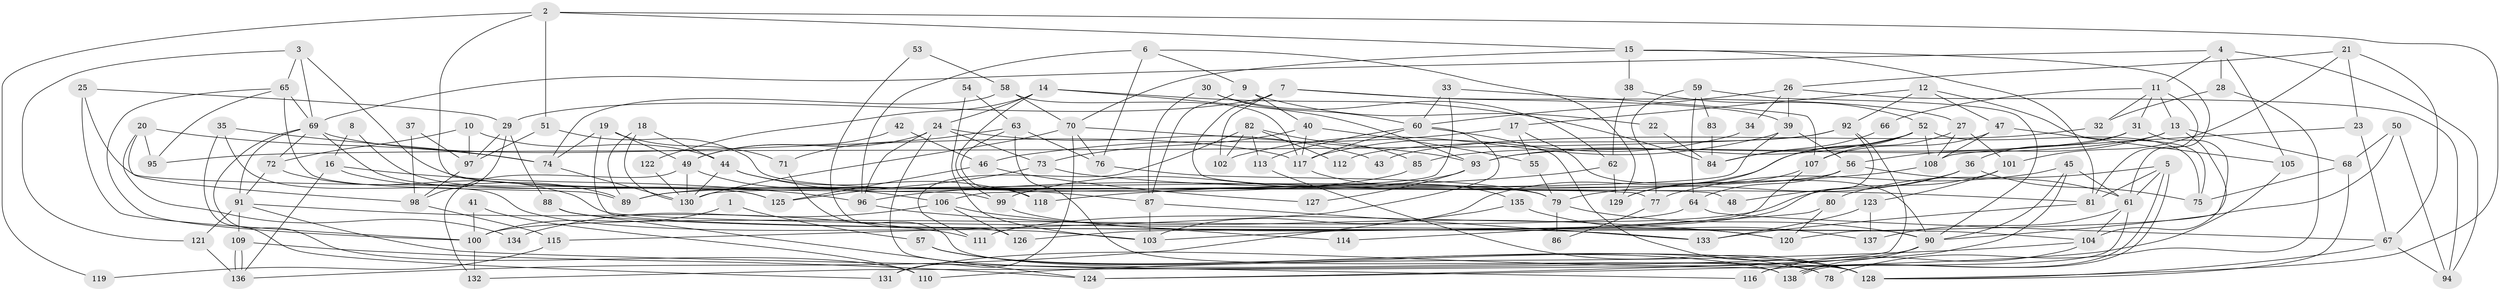 // Generated by graph-tools (version 1.1) at 2025/15/03/09/25 04:15:03]
// undirected, 138 vertices, 276 edges
graph export_dot {
graph [start="1"]
  node [color=gray90,style=filled];
  1;
  2;
  3;
  4;
  5;
  6;
  7;
  8;
  9;
  10;
  11;
  12;
  13;
  14;
  15;
  16;
  17;
  18;
  19;
  20;
  21;
  22;
  23;
  24;
  25;
  26;
  27;
  28;
  29;
  30;
  31;
  32;
  33;
  34;
  35;
  36;
  37;
  38;
  39;
  40;
  41;
  42;
  43;
  44;
  45;
  46;
  47;
  48;
  49;
  50;
  51;
  52;
  53;
  54;
  55;
  56;
  57;
  58;
  59;
  60;
  61;
  62;
  63;
  64;
  65;
  66;
  67;
  68;
  69;
  70;
  71;
  72;
  73;
  74;
  75;
  76;
  77;
  78;
  79;
  80;
  81;
  82;
  83;
  84;
  85;
  86;
  87;
  88;
  89;
  90;
  91;
  92;
  93;
  94;
  95;
  96;
  97;
  98;
  99;
  100;
  101;
  102;
  103;
  104;
  105;
  106;
  107;
  108;
  109;
  110;
  111;
  112;
  113;
  114;
  115;
  116;
  117;
  118;
  119;
  120;
  121;
  122;
  123;
  124;
  125;
  126;
  127;
  128;
  129;
  130;
  131;
  132;
  133;
  134;
  135;
  136;
  137;
  138;
  1 -- 57;
  1 -- 100;
  2 -- 15;
  2 -- 99;
  2 -- 51;
  2 -- 119;
  2 -- 128;
  3 -- 79;
  3 -- 69;
  3 -- 65;
  3 -- 121;
  4 -- 11;
  4 -- 94;
  4 -- 28;
  4 -- 69;
  4 -- 105;
  5 -- 61;
  5 -- 138;
  5 -- 138;
  5 -- 80;
  5 -- 81;
  6 -- 96;
  6 -- 129;
  6 -- 9;
  6 -- 76;
  7 -- 29;
  7 -- 27;
  7 -- 39;
  7 -- 48;
  7 -- 102;
  8 -- 16;
  8 -- 125;
  9 -- 87;
  9 -- 22;
  9 -- 40;
  10 -- 44;
  10 -- 72;
  10 -- 97;
  11 -- 31;
  11 -- 81;
  11 -- 13;
  11 -- 32;
  11 -- 66;
  12 -- 75;
  12 -- 47;
  12 -- 17;
  12 -- 92;
  13 -- 56;
  13 -- 68;
  13 -- 85;
  13 -- 120;
  14 -- 99;
  14 -- 93;
  14 -- 24;
  14 -- 84;
  14 -- 122;
  15 -- 81;
  15 -- 70;
  15 -- 38;
  15 -- 61;
  16 -- 136;
  16 -- 89;
  16 -- 96;
  17 -- 90;
  17 -- 46;
  17 -- 55;
  18 -- 130;
  18 -- 44;
  18 -- 89;
  19 -- 74;
  19 -- 49;
  19 -- 71;
  19 -- 90;
  20 -- 95;
  20 -- 74;
  20 -- 98;
  20 -- 134;
  21 -- 23;
  21 -- 67;
  21 -- 26;
  21 -- 101;
  22 -- 84;
  23 -- 67;
  23 -- 108;
  24 -- 138;
  24 -- 43;
  24 -- 49;
  24 -- 73;
  24 -- 96;
  25 -- 29;
  25 -- 100;
  25 -- 77;
  26 -- 39;
  26 -- 34;
  26 -- 60;
  26 -- 94;
  27 -- 101;
  27 -- 103;
  27 -- 108;
  28 -- 78;
  28 -- 32;
  29 -- 98;
  29 -- 97;
  29 -- 88;
  30 -- 87;
  30 -- 62;
  30 -- 60;
  31 -- 93;
  31 -- 104;
  31 -- 36;
  32 -- 43;
  33 -- 107;
  33 -- 60;
  33 -- 106;
  34 -- 117;
  35 -- 131;
  35 -- 74;
  35 -- 103;
  36 -- 79;
  36 -- 48;
  36 -- 75;
  37 -- 98;
  37 -- 97;
  38 -- 52;
  38 -- 62;
  39 -- 102;
  39 -- 56;
  39 -- 130;
  40 -- 117;
  40 -- 55;
  40 -- 73;
  41 -- 110;
  41 -- 100;
  42 -- 49;
  42 -- 46;
  44 -- 118;
  44 -- 130;
  44 -- 87;
  45 -- 61;
  45 -- 90;
  45 -- 77;
  45 -- 124;
  46 -- 125;
  46 -- 127;
  47 -- 108;
  47 -- 105;
  47 -- 107;
  49 -- 132;
  49 -- 106;
  49 -- 130;
  50 -- 94;
  50 -- 68;
  50 -- 90;
  51 -- 79;
  51 -- 97;
  52 -- 75;
  52 -- 107;
  52 -- 84;
  52 -- 93;
  52 -- 108;
  52 -- 129;
  53 -- 126;
  53 -- 58;
  54 -- 63;
  54 -- 103;
  55 -- 79;
  56 -- 89;
  56 -- 61;
  56 -- 64;
  57 -- 138;
  57 -- 128;
  57 -- 78;
  58 -- 117;
  58 -- 70;
  58 -- 74;
  59 -- 90;
  59 -- 77;
  59 -- 64;
  59 -- 83;
  60 -- 113;
  60 -- 115;
  60 -- 117;
  60 -- 128;
  61 -- 104;
  61 -- 116;
  61 -- 137;
  62 -- 96;
  62 -- 129;
  63 -- 76;
  63 -- 71;
  63 -- 78;
  63 -- 118;
  64 -- 67;
  64 -- 100;
  65 -- 69;
  65 -- 89;
  65 -- 95;
  65 -- 100;
  66 -- 84;
  67 -- 128;
  67 -- 94;
  68 -- 128;
  68 -- 75;
  69 -- 91;
  69 -- 72;
  69 -- 110;
  69 -- 117;
  69 -- 125;
  70 -- 76;
  70 -- 130;
  70 -- 93;
  70 -- 131;
  71 -- 128;
  72 -- 104;
  72 -- 91;
  73 -- 81;
  73 -- 125;
  74 -- 130;
  76 -- 79;
  77 -- 86;
  79 -- 90;
  79 -- 86;
  80 -- 120;
  80 -- 114;
  81 -- 133;
  82 -- 113;
  82 -- 85;
  82 -- 102;
  82 -- 111;
  82 -- 112;
  83 -- 84;
  85 -- 89;
  87 -- 133;
  87 -- 103;
  88 -- 133;
  88 -- 124;
  90 -- 131;
  90 -- 138;
  91 -- 109;
  91 -- 111;
  91 -- 116;
  91 -- 121;
  92 -- 103;
  92 -- 95;
  92 -- 112;
  92 -- 132;
  93 -- 99;
  93 -- 127;
  96 -- 120;
  97 -- 98;
  98 -- 115;
  99 -- 120;
  100 -- 132;
  101 -- 111;
  101 -- 123;
  104 -- 116;
  104 -- 110;
  105 -- 124;
  106 -- 114;
  106 -- 126;
  106 -- 134;
  107 -- 129;
  107 -- 126;
  108 -- 118;
  109 -- 136;
  109 -- 136;
  109 -- 124;
  113 -- 128;
  115 -- 119;
  117 -- 135;
  121 -- 136;
  122 -- 130;
  123 -- 137;
  123 -- 133;
  135 -- 136;
  135 -- 137;
}
